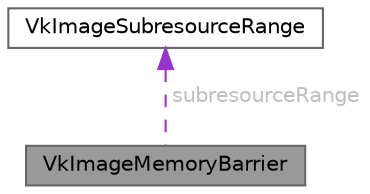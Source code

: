 digraph "VkImageMemoryBarrier"
{
 // LATEX_PDF_SIZE
  bgcolor="transparent";
  edge [fontname=Helvetica,fontsize=10,labelfontname=Helvetica,labelfontsize=10];
  node [fontname=Helvetica,fontsize=10,shape=box,height=0.2,width=0.4];
  Node1 [id="Node000001",label="VkImageMemoryBarrier",height=0.2,width=0.4,color="gray40", fillcolor="grey60", style="filled", fontcolor="black",tooltip=" "];
  Node2 -> Node1 [id="edge1_Node000001_Node000002",dir="back",color="darkorchid3",style="dashed",tooltip=" ",label=" subresourceRange",fontcolor="grey" ];
  Node2 [id="Node000002",label="VkImageSubresourceRange",height=0.2,width=0.4,color="gray40", fillcolor="white", style="filled",URL="$struct_vk_image_subresource_range.html",tooltip=" "];
}
